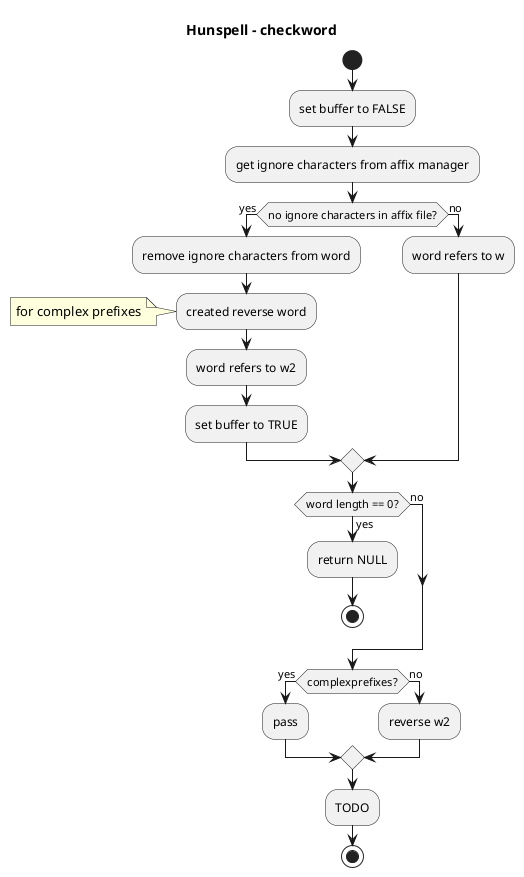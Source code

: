 @startuml

title Hunspell - checkword

start

:set buffer to FALSE;
:get ignore characters from affix manager;
if (no ignore characters in affix file?) then (yes)
	:remove ignore characters from word;
	:created reverse word;
	note left: for complex prefixes
	:word refers to w2;
	:set buffer to TRUE;
else (no)
	:word refers to w;
endif

if (word length == 0?) then (yes)
	:return NULL;
	stop
else (no)
endif

if (complexprefixes?) then (yes)
	:pass;
else (no)
	:reverse w2;
endif

:TODO;

stop
@enduml
